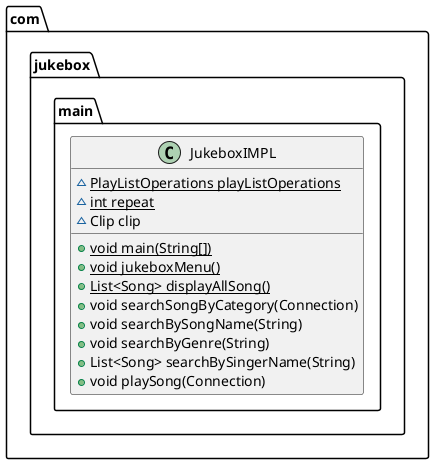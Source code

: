 @startuml
class com.jukebox.main.JukeboxIMPL {
~ {static} PlayListOperations playListOperations
~ {static} int repeat
~ Clip clip
+ {static} void main(String[])
+ {static} void jukeboxMenu()
+ {static} List<Song> displayAllSong()
+ void searchSongByCategory(Connection)
+ void searchBySongName(String)
+ void searchByGenre(String)
+ List<Song> searchBySingerName(String)
+ void playSong(Connection)
}
@enduml